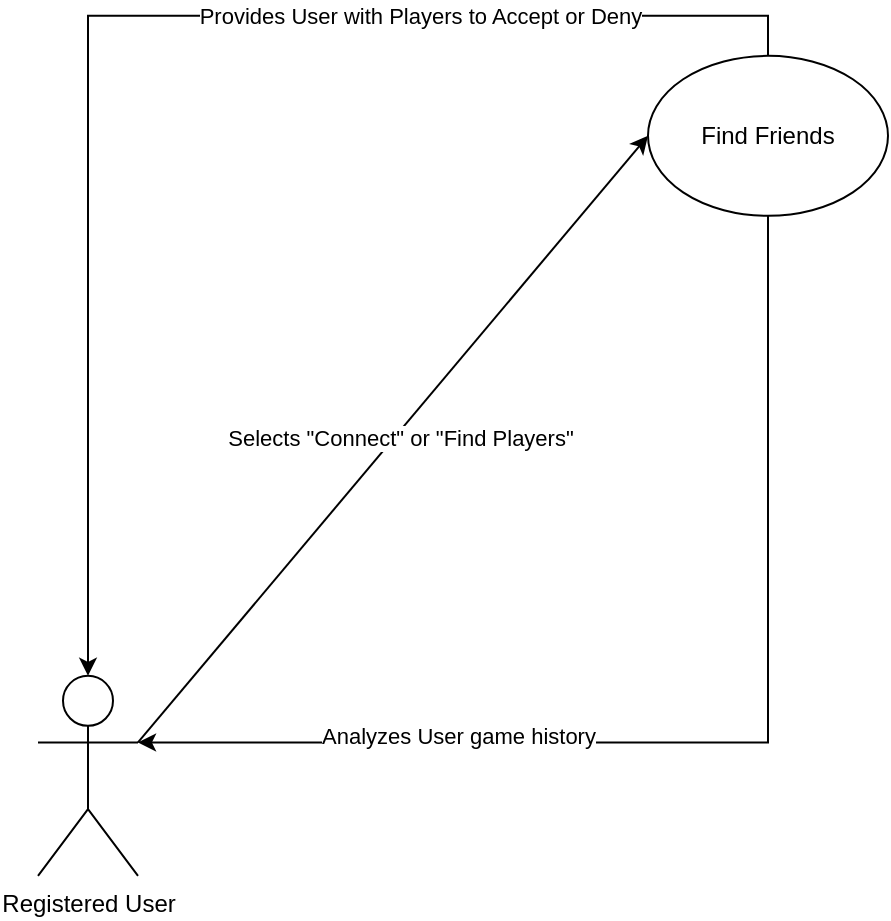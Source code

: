 <mxfile version="22.1.3" type="device">
  <diagram name="Page-1" id="9hHy9nxmmyu1ylVWlxky">
    <mxGraphModel dx="1131" dy="985" grid="1" gridSize="10" guides="1" tooltips="1" connect="1" arrows="1" fold="1" page="1" pageScale="1" pageWidth="850" pageHeight="1100" math="0" shadow="0">
      <root>
        <mxCell id="0" />
        <mxCell id="1" parent="0" />
        <mxCell id="bIfPa3pudN86Qw4J8vRz-3" style="rounded=0;orthogonalLoop=1;jettySize=auto;html=1;exitX=1;exitY=0.333;exitDx=0;exitDy=0;exitPerimeter=0;entryX=0;entryY=0.5;entryDx=0;entryDy=0;" edge="1" parent="1" source="bIfPa3pudN86Qw4J8vRz-1" target="bIfPa3pudN86Qw4J8vRz-2">
          <mxGeometry relative="1" as="geometry" />
        </mxCell>
        <mxCell id="bIfPa3pudN86Qw4J8vRz-4" value="Selects &quot;Connect&quot; or &quot;Find Players&quot;" style="edgeLabel;html=1;align=center;verticalAlign=middle;resizable=0;points=[];" vertex="1" connectable="0" parent="bIfPa3pudN86Qw4J8vRz-3">
          <mxGeometry x="0.012" y="-2" relative="1" as="geometry">
            <mxPoint as="offset" />
          </mxGeometry>
        </mxCell>
        <mxCell id="bIfPa3pudN86Qw4J8vRz-1" value="Registered User" style="shape=umlActor;verticalLabelPosition=bottom;verticalAlign=top;html=1;outlineConnect=0;" vertex="1" parent="1">
          <mxGeometry x="212" y="449.92" width="50" height="100" as="geometry" />
        </mxCell>
        <mxCell id="bIfPa3pudN86Qw4J8vRz-2" value="Find Friends" style="ellipse;whiteSpace=wrap;html=1;" vertex="1" parent="1">
          <mxGeometry x="517" y="139.92" width="120" height="80" as="geometry" />
        </mxCell>
        <mxCell id="bIfPa3pudN86Qw4J8vRz-5" style="edgeStyle=orthogonalEdgeStyle;rounded=0;orthogonalLoop=1;jettySize=auto;html=1;exitX=0.5;exitY=1;exitDx=0;exitDy=0;entryX=1;entryY=0.333;entryDx=0;entryDy=0;entryPerimeter=0;" edge="1" parent="1" source="bIfPa3pudN86Qw4J8vRz-2" target="bIfPa3pudN86Qw4J8vRz-1">
          <mxGeometry relative="1" as="geometry" />
        </mxCell>
        <mxCell id="bIfPa3pudN86Qw4J8vRz-6" value="Analyzes User game history" style="edgeLabel;html=1;align=center;verticalAlign=middle;resizable=0;points=[];" vertex="1" connectable="0" parent="bIfPa3pudN86Qw4J8vRz-5">
          <mxGeometry x="0.479" y="6" relative="1" as="geometry">
            <mxPoint x="9" y="-9" as="offset" />
          </mxGeometry>
        </mxCell>
        <mxCell id="bIfPa3pudN86Qw4J8vRz-8" style="edgeStyle=orthogonalEdgeStyle;rounded=0;orthogonalLoop=1;jettySize=auto;html=1;exitX=0.5;exitY=0;exitDx=0;exitDy=0;entryX=0.5;entryY=0;entryDx=0;entryDy=0;entryPerimeter=0;" edge="1" parent="1" source="bIfPa3pudN86Qw4J8vRz-2" target="bIfPa3pudN86Qw4J8vRz-1">
          <mxGeometry relative="1" as="geometry" />
        </mxCell>
        <mxCell id="bIfPa3pudN86Qw4J8vRz-9" value="Provides User with Players to Accept or Deny" style="edgeLabel;html=1;align=center;verticalAlign=middle;resizable=0;points=[];" vertex="1" connectable="0" parent="bIfPa3pudN86Qw4J8vRz-8">
          <mxGeometry x="-0.198" relative="1" as="geometry">
            <mxPoint x="82" as="offset" />
          </mxGeometry>
        </mxCell>
      </root>
    </mxGraphModel>
  </diagram>
</mxfile>
